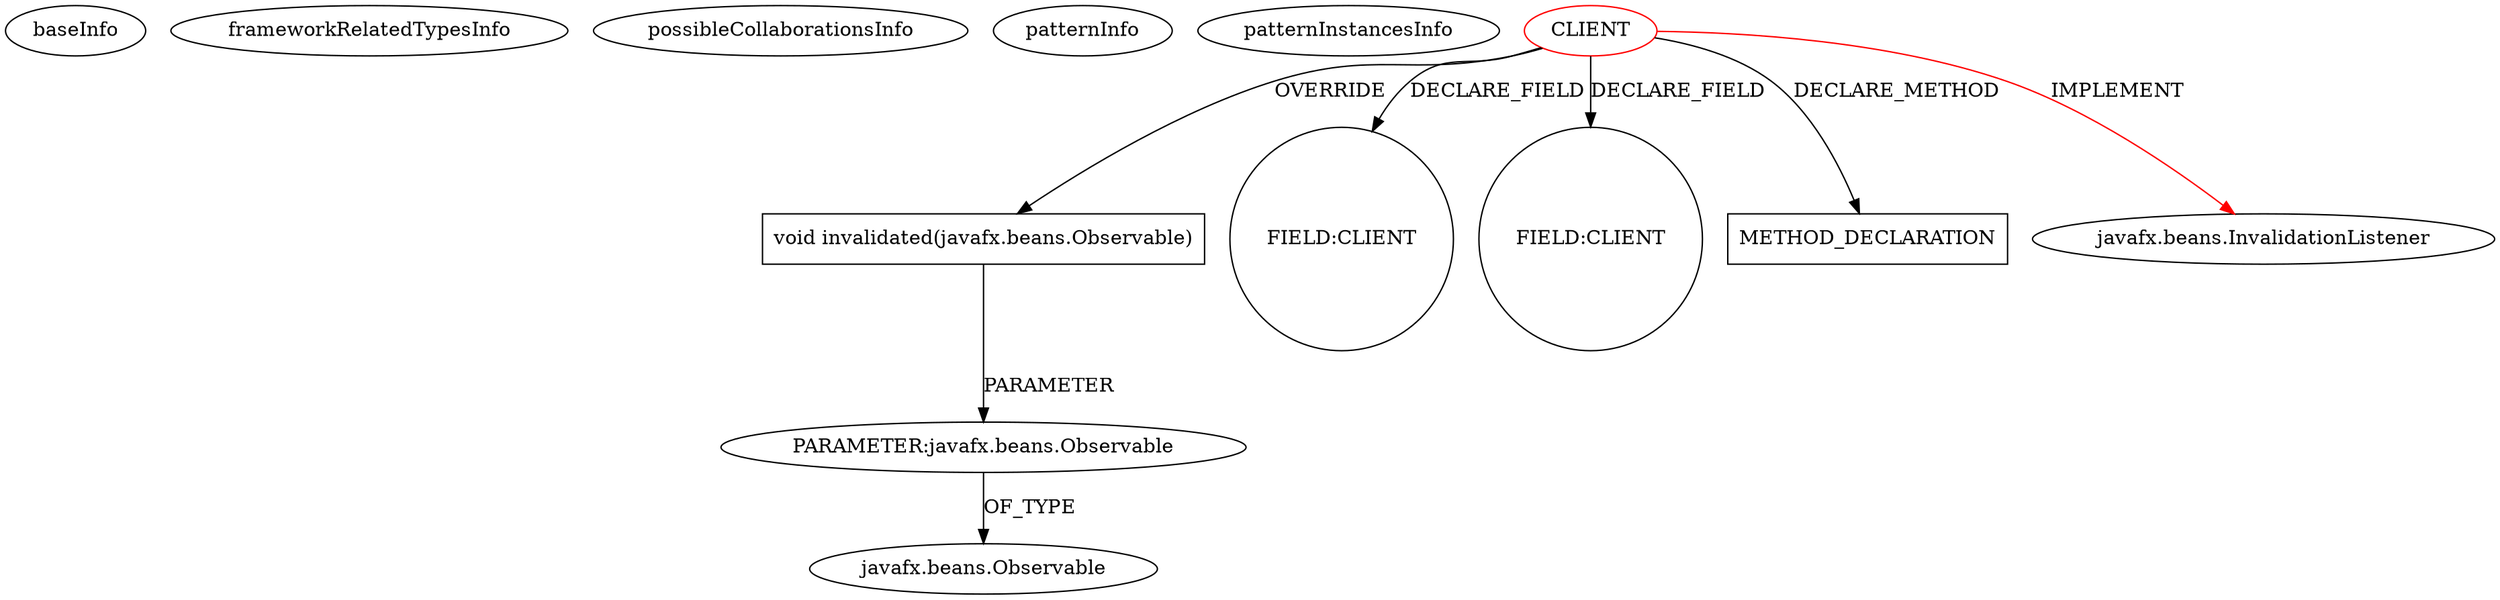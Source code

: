 digraph {
baseInfo[graphId=2180,category="pattern",isAnonymous=false,possibleRelation=false]
frameworkRelatedTypesInfo[0="javafx.beans.InvalidationListener"]
possibleCollaborationsInfo[]
patternInfo[frequency=2.0,patternRootClient=0]
patternInstancesInfo[0="sebbafer-Sebanana~/sebbafer-Sebanana/Sebanana-master/src/sebanana/views/GameView.java~GameView~4132",1="sebbafer-Sebanana~/sebbafer-Sebanana/Sebanana-master/src/sebanana/views/StandaardBeeld.java~StandaardBeeld~4134"]
10[label="PARAMETER:javafx.beans.Observable",vertexType="PARAMETER_DECLARATION",isFrameworkType=false]
9[label="void invalidated(javafx.beans.Observable)",vertexType="OVERRIDING_METHOD_DECLARATION",isFrameworkType=false,shape=box]
0[label="CLIENT",vertexType="ROOT_CLIENT_CLASS_DECLARATION",isFrameworkType=false,color=red]
3[label="FIELD:CLIENT",vertexType="FIELD_DECLARATION",isFrameworkType=false,shape=circle]
6[label="FIELD:CLIENT",vertexType="FIELD_DECLARATION",isFrameworkType=false,shape=circle]
14[label="METHOD_DECLARATION",vertexType="CLIENT_METHOD_DECLARATION",isFrameworkType=false,shape=box]
2[label="javafx.beans.InvalidationListener",vertexType="FRAMEWORK_INTERFACE_TYPE",isFrameworkType=false]
5[label="javafx.beans.Observable",vertexType="FRAMEWORK_INTERFACE_TYPE",isFrameworkType=false]
0->6[label="DECLARE_FIELD"]
9->10[label="PARAMETER"]
10->5[label="OF_TYPE"]
0->14[label="DECLARE_METHOD"]
0->2[label="IMPLEMENT",color=red]
0->9[label="OVERRIDE"]
0->3[label="DECLARE_FIELD"]
}
